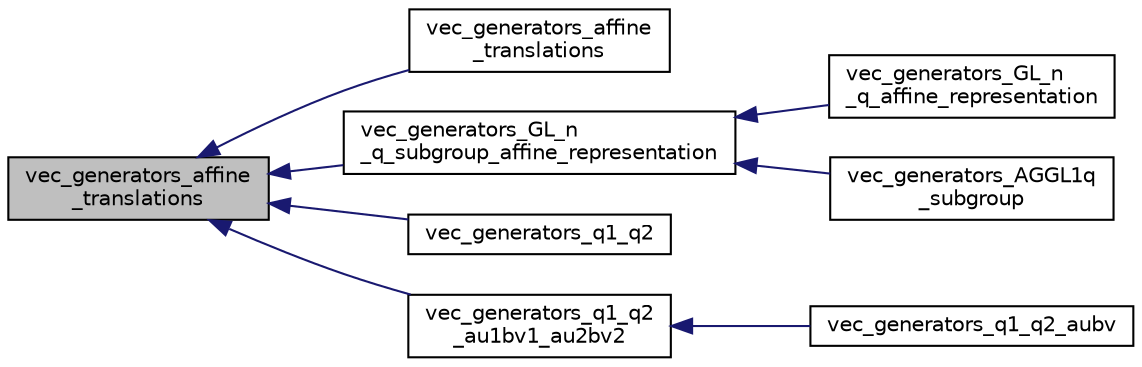 digraph "vec_generators_affine_translations"
{
  edge [fontname="Helvetica",fontsize="10",labelfontname="Helvetica",labelfontsize="10"];
  node [fontname="Helvetica",fontsize="10",shape=record];
  rankdir="LR";
  Node10482 [label="vec_generators_affine\l_translations",height=0.2,width=0.4,color="black", fillcolor="grey75", style="filled", fontcolor="black"];
  Node10482 -> Node10483 [dir="back",color="midnightblue",fontsize="10",style="solid",fontname="Helvetica"];
  Node10483 [label="vec_generators_affine\l_translations",height=0.2,width=0.4,color="black", fillcolor="white", style="filled",URL="$d0/dd3/perm__group__gens_8_c.html#ac4f5e1074cf38552f67cd4ed6deba6ea"];
  Node10482 -> Node10484 [dir="back",color="midnightblue",fontsize="10",style="solid",fontname="Helvetica"];
  Node10484 [label="vec_generators_GL_n\l_q_subgroup_affine_representation",height=0.2,width=0.4,color="black", fillcolor="white", style="filled",URL="$d0/dd3/perm__group__gens_8_c.html#adc1a2bfe52c3047a066884771aa01321"];
  Node10484 -> Node10485 [dir="back",color="midnightblue",fontsize="10",style="solid",fontname="Helvetica"];
  Node10485 [label="vec_generators_GL_n\l_q_affine_representation",height=0.2,width=0.4,color="black", fillcolor="white", style="filled",URL="$d0/dd3/perm__group__gens_8_c.html#a689108f410f773f0681e21a864097f16"];
  Node10484 -> Node10486 [dir="back",color="midnightblue",fontsize="10",style="solid",fontname="Helvetica"];
  Node10486 [label="vec_generators_AGGL1q\l_subgroup",height=0.2,width=0.4,color="black", fillcolor="white", style="filled",URL="$d0/dd3/perm__group__gens_8_c.html#a93659c1c7a668dd6adf9f217c608e1f1"];
  Node10482 -> Node10487 [dir="back",color="midnightblue",fontsize="10",style="solid",fontname="Helvetica"];
  Node10487 [label="vec_generators_q1_q2",height=0.2,width=0.4,color="black", fillcolor="white", style="filled",URL="$d0/dd3/perm__group__gens_8_c.html#ac70761795da8630f4939bc3e00707d79"];
  Node10482 -> Node10488 [dir="back",color="midnightblue",fontsize="10",style="solid",fontname="Helvetica"];
  Node10488 [label="vec_generators_q1_q2\l_au1bv1_au2bv2",height=0.2,width=0.4,color="black", fillcolor="white", style="filled",URL="$d0/dd3/perm__group__gens_8_c.html#aee37285cfb5987a4fc1f5c7580865175"];
  Node10488 -> Node10489 [dir="back",color="midnightblue",fontsize="10",style="solid",fontname="Helvetica"];
  Node10489 [label="vec_generators_q1_q2_aubv",height=0.2,width=0.4,color="black", fillcolor="white", style="filled",URL="$d0/dd3/perm__group__gens_8_c.html#a0b5ce8828dd8a35cbfec4450f0d76edc"];
}
